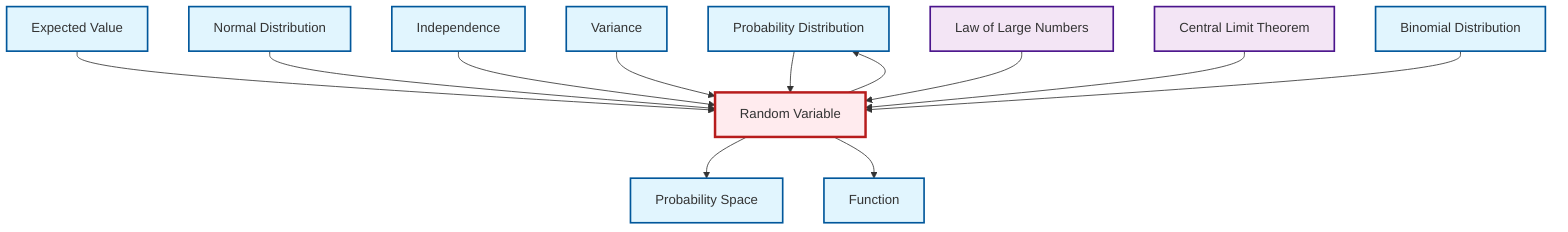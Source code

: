 graph TD
    classDef definition fill:#e1f5fe,stroke:#01579b,stroke-width:2px
    classDef theorem fill:#f3e5f5,stroke:#4a148c,stroke-width:2px
    classDef axiom fill:#fff3e0,stroke:#e65100,stroke-width:2px
    classDef example fill:#e8f5e9,stroke:#1b5e20,stroke-width:2px
    classDef current fill:#ffebee,stroke:#b71c1c,stroke-width:3px
    def-probability-distribution["Probability Distribution"]:::definition
    def-expectation["Expected Value"]:::definition
    thm-law-of-large-numbers["Law of Large Numbers"]:::theorem
    thm-central-limit["Central Limit Theorem"]:::theorem
    def-independence["Independence"]:::definition
    def-normal-distribution["Normal Distribution"]:::definition
    def-variance["Variance"]:::definition
    def-function["Function"]:::definition
    def-random-variable["Random Variable"]:::definition
    def-binomial-distribution["Binomial Distribution"]:::definition
    def-probability-space["Probability Space"]:::definition
    def-expectation --> def-random-variable
    def-probability-distribution --> def-random-variable
    def-random-variable --> def-probability-space
    def-random-variable --> def-function
    def-normal-distribution --> def-random-variable
    def-independence --> def-random-variable
    def-variance --> def-random-variable
    def-random-variable --> def-probability-distribution
    thm-law-of-large-numbers --> def-random-variable
    thm-central-limit --> def-random-variable
    def-binomial-distribution --> def-random-variable
    class def-random-variable current